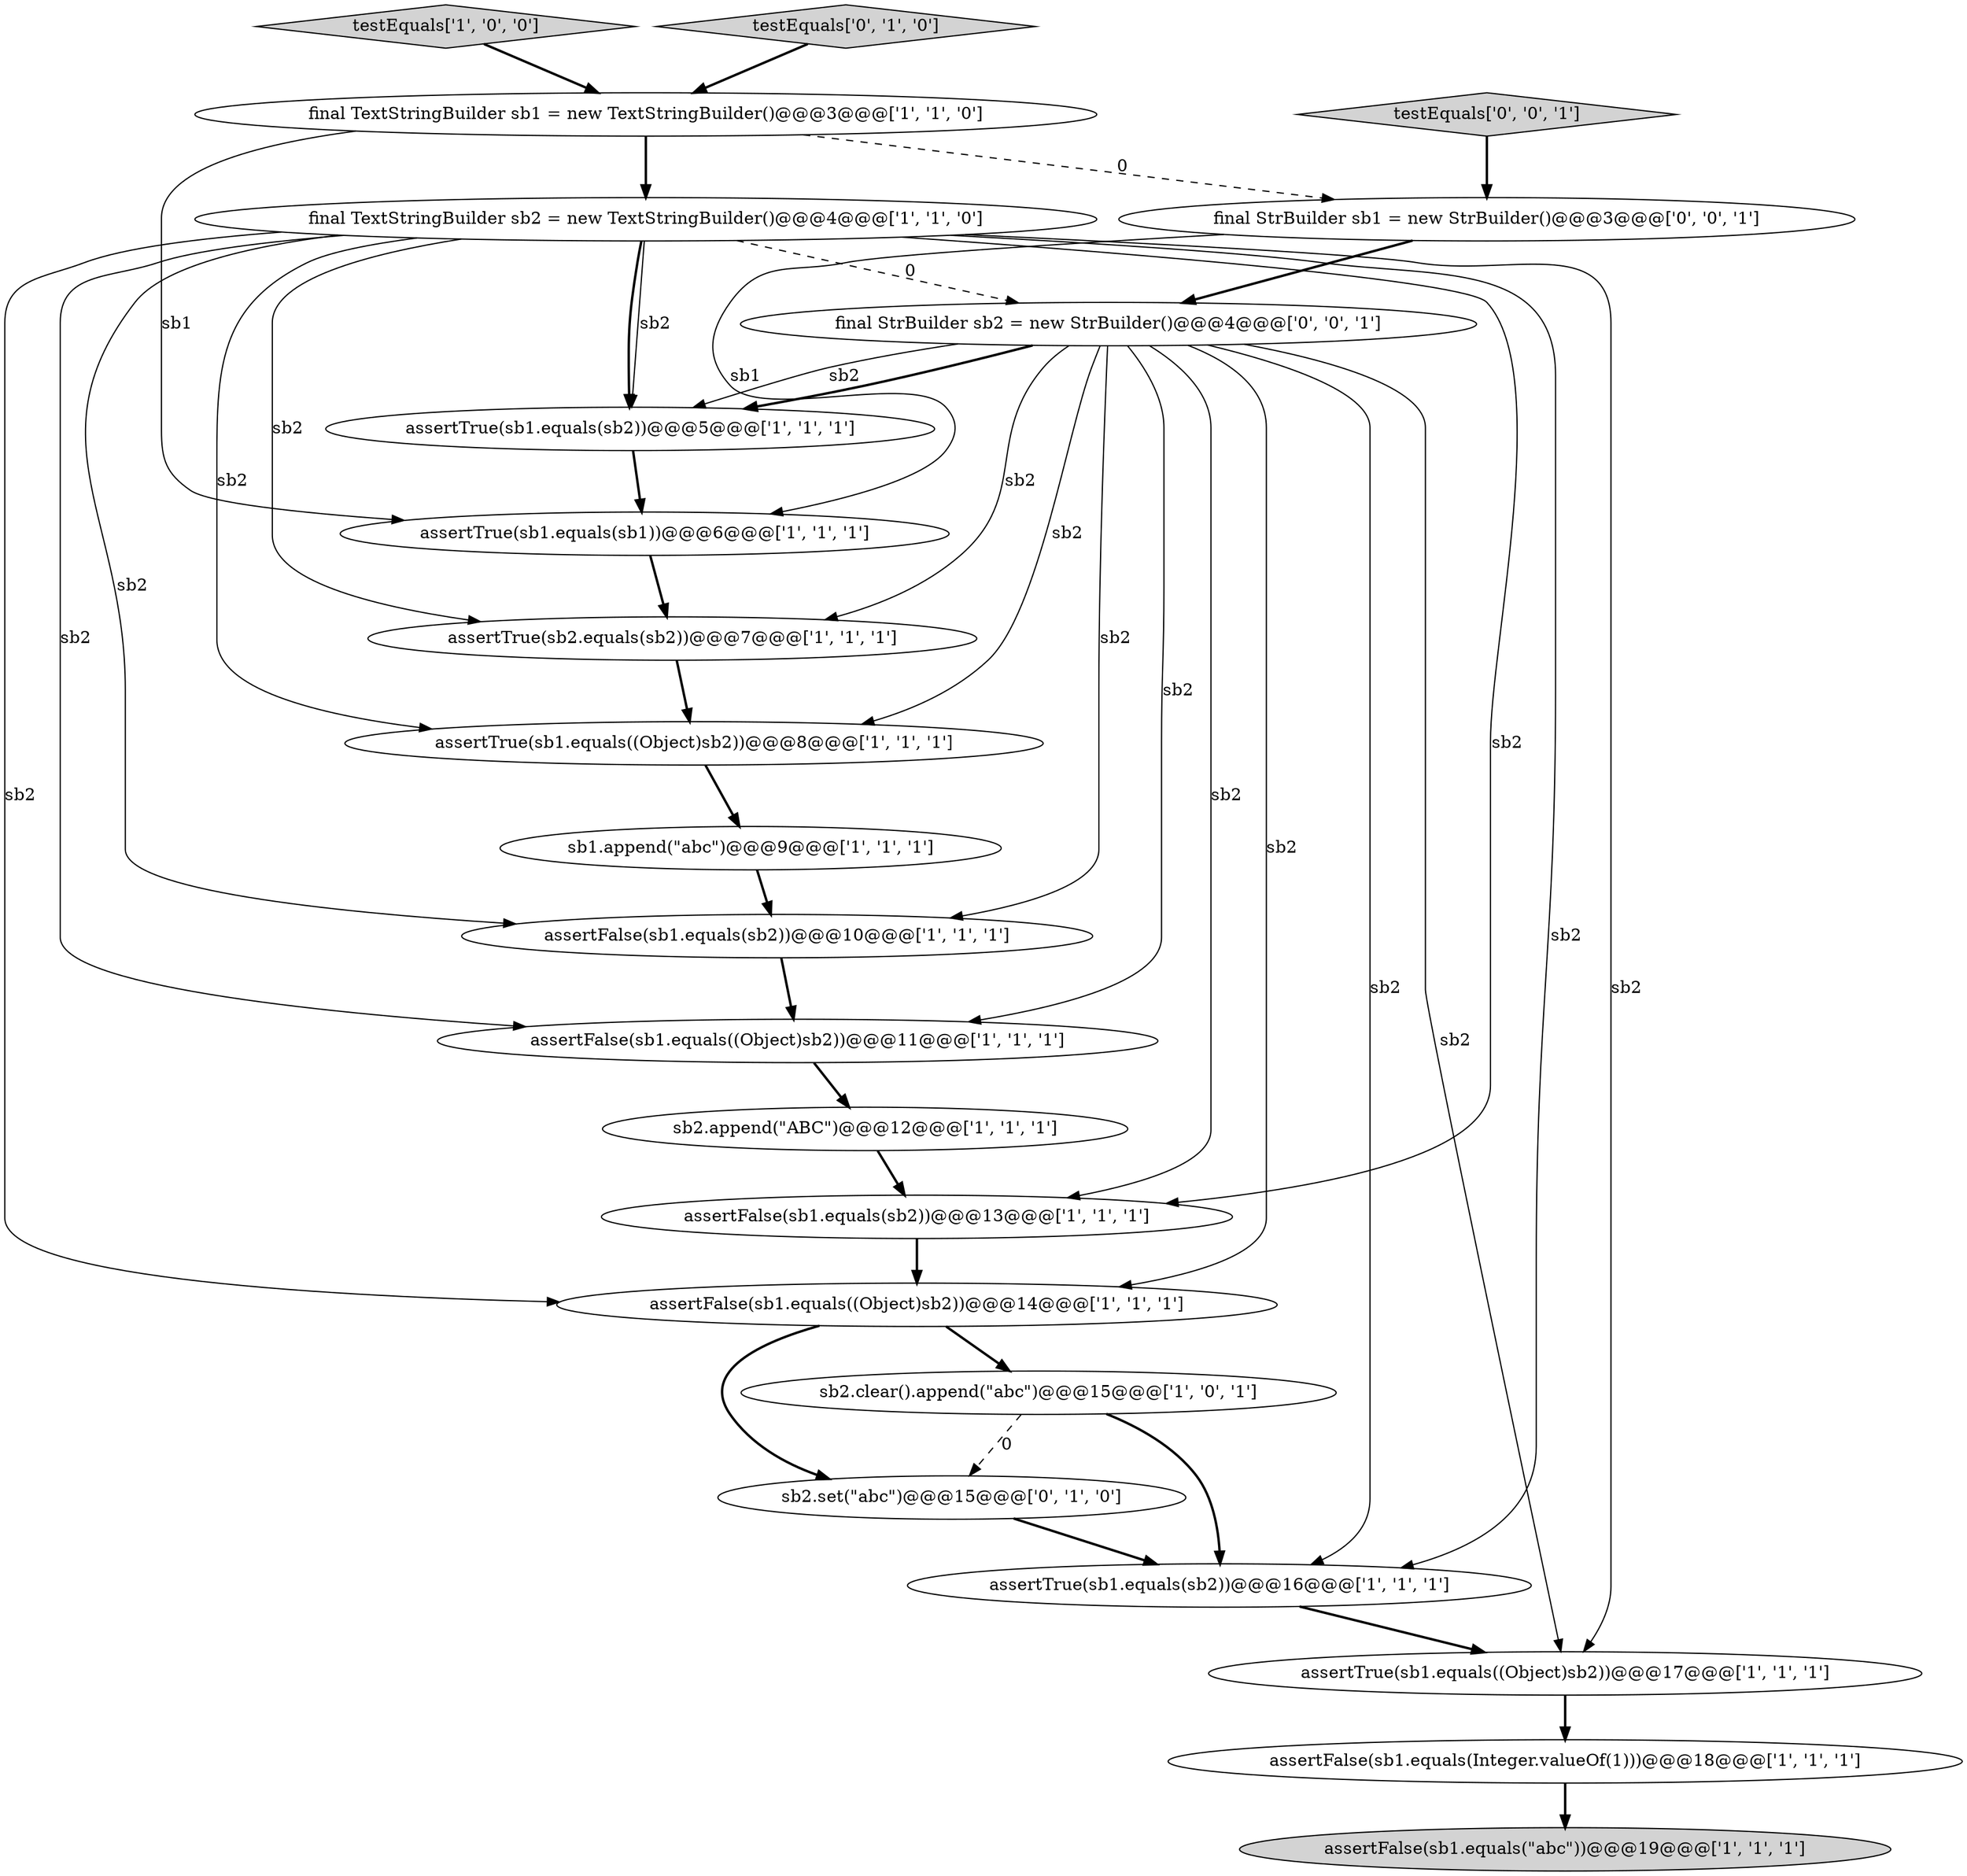 digraph {
1 [style = filled, label = "assertFalse(sb1.equals(\"abc\"))@@@19@@@['1', '1', '1']", fillcolor = lightgray, shape = ellipse image = "AAA0AAABBB1BBB"];
17 [style = filled, label = "assertFalse(sb1.equals((Object)sb2))@@@11@@@['1', '1', '1']", fillcolor = white, shape = ellipse image = "AAA0AAABBB1BBB"];
2 [style = filled, label = "assertTrue(sb1.equals(sb1))@@@6@@@['1', '1', '1']", fillcolor = white, shape = ellipse image = "AAA0AAABBB1BBB"];
16 [style = filled, label = "sb2.append(\"ABC\")@@@12@@@['1', '1', '1']", fillcolor = white, shape = ellipse image = "AAA0AAABBB1BBB"];
15 [style = filled, label = "assertTrue(sb1.equals(sb2))@@@16@@@['1', '1', '1']", fillcolor = white, shape = ellipse image = "AAA0AAABBB1BBB"];
18 [style = filled, label = "sb2.set(\"abc\")@@@15@@@['0', '1', '0']", fillcolor = white, shape = ellipse image = "AAA1AAABBB2BBB"];
22 [style = filled, label = "testEquals['0', '0', '1']", fillcolor = lightgray, shape = diamond image = "AAA0AAABBB3BBB"];
7 [style = filled, label = "testEquals['1', '0', '0']", fillcolor = lightgray, shape = diamond image = "AAA0AAABBB1BBB"];
6 [style = filled, label = "assertTrue(sb2.equals(sb2))@@@7@@@['1', '1', '1']", fillcolor = white, shape = ellipse image = "AAA0AAABBB1BBB"];
10 [style = filled, label = "sb2.clear().append(\"abc\")@@@15@@@['1', '0', '1']", fillcolor = white, shape = ellipse image = "AAA0AAABBB1BBB"];
0 [style = filled, label = "assertTrue(sb1.equals((Object)sb2))@@@8@@@['1', '1', '1']", fillcolor = white, shape = ellipse image = "AAA0AAABBB1BBB"];
14 [style = filled, label = "final TextStringBuilder sb2 = new TextStringBuilder()@@@4@@@['1', '1', '0']", fillcolor = white, shape = ellipse image = "AAA0AAABBB1BBB"];
12 [style = filled, label = "assertFalse(sb1.equals(sb2))@@@13@@@['1', '1', '1']", fillcolor = white, shape = ellipse image = "AAA0AAABBB1BBB"];
5 [style = filled, label = "assertTrue(sb1.equals((Object)sb2))@@@17@@@['1', '1', '1']", fillcolor = white, shape = ellipse image = "AAA0AAABBB1BBB"];
8 [style = filled, label = "assertTrue(sb1.equals(sb2))@@@5@@@['1', '1', '1']", fillcolor = white, shape = ellipse image = "AAA0AAABBB1BBB"];
9 [style = filled, label = "assertFalse(sb1.equals(Integer.valueOf(1)))@@@18@@@['1', '1', '1']", fillcolor = white, shape = ellipse image = "AAA0AAABBB1BBB"];
20 [style = filled, label = "final StrBuilder sb1 = new StrBuilder()@@@3@@@['0', '0', '1']", fillcolor = white, shape = ellipse image = "AAA0AAABBB3BBB"];
21 [style = filled, label = "final StrBuilder sb2 = new StrBuilder()@@@4@@@['0', '0', '1']", fillcolor = white, shape = ellipse image = "AAA0AAABBB3BBB"];
19 [style = filled, label = "testEquals['0', '1', '0']", fillcolor = lightgray, shape = diamond image = "AAA0AAABBB2BBB"];
11 [style = filled, label = "sb1.append(\"abc\")@@@9@@@['1', '1', '1']", fillcolor = white, shape = ellipse image = "AAA0AAABBB1BBB"];
4 [style = filled, label = "assertFalse(sb1.equals(sb2))@@@10@@@['1', '1', '1']", fillcolor = white, shape = ellipse image = "AAA0AAABBB1BBB"];
3 [style = filled, label = "assertFalse(sb1.equals((Object)sb2))@@@14@@@['1', '1', '1']", fillcolor = white, shape = ellipse image = "AAA0AAABBB1BBB"];
13 [style = filled, label = "final TextStringBuilder sb1 = new TextStringBuilder()@@@3@@@['1', '1', '0']", fillcolor = white, shape = ellipse image = "AAA0AAABBB1BBB"];
3->10 [style = bold, label=""];
11->4 [style = bold, label=""];
14->4 [style = solid, label="sb2"];
10->18 [style = dashed, label="0"];
21->5 [style = solid, label="sb2"];
14->12 [style = solid, label="sb2"];
21->12 [style = solid, label="sb2"];
21->6 [style = solid, label="sb2"];
13->2 [style = solid, label="sb1"];
21->15 [style = solid, label="sb2"];
6->0 [style = bold, label=""];
14->3 [style = solid, label="sb2"];
14->0 [style = solid, label="sb2"];
21->8 [style = bold, label=""];
4->17 [style = bold, label=""];
22->20 [style = bold, label=""];
5->9 [style = bold, label=""];
3->18 [style = bold, label=""];
0->11 [style = bold, label=""];
14->5 [style = solid, label="sb2"];
19->13 [style = bold, label=""];
7->13 [style = bold, label=""];
16->12 [style = bold, label=""];
20->21 [style = bold, label=""];
14->6 [style = solid, label="sb2"];
21->0 [style = solid, label="sb2"];
8->2 [style = bold, label=""];
14->8 [style = solid, label="sb2"];
14->17 [style = solid, label="sb2"];
14->15 [style = solid, label="sb2"];
12->3 [style = bold, label=""];
14->21 [style = dashed, label="0"];
21->17 [style = solid, label="sb2"];
21->4 [style = solid, label="sb2"];
14->8 [style = bold, label=""];
15->5 [style = bold, label=""];
21->3 [style = solid, label="sb2"];
21->8 [style = solid, label="sb2"];
20->2 [style = solid, label="sb1"];
2->6 [style = bold, label=""];
13->20 [style = dashed, label="0"];
10->15 [style = bold, label=""];
13->14 [style = bold, label=""];
17->16 [style = bold, label=""];
9->1 [style = bold, label=""];
18->15 [style = bold, label=""];
}
